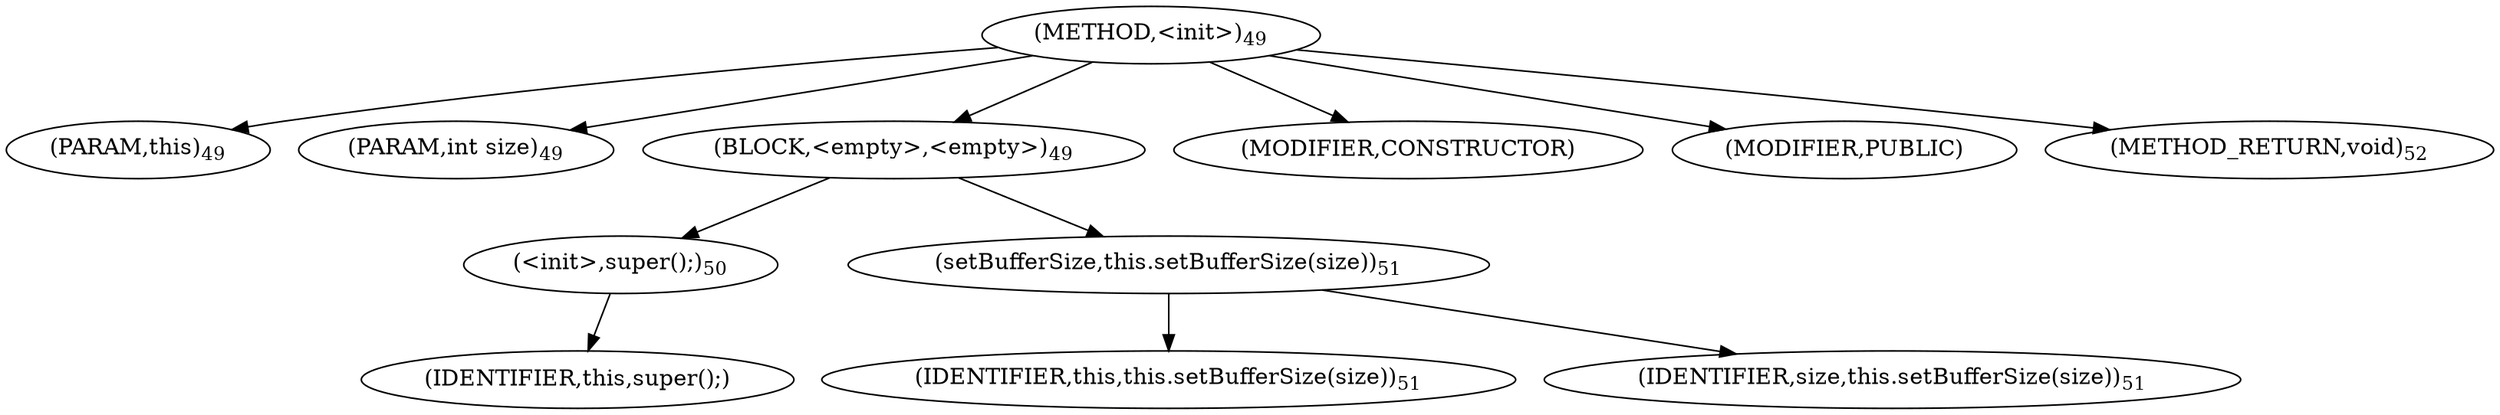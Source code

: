 digraph "&lt;init&gt;" {  
"54" [label = <(METHOD,&lt;init&gt;)<SUB>49</SUB>> ]
"6" [label = <(PARAM,this)<SUB>49</SUB>> ]
"55" [label = <(PARAM,int size)<SUB>49</SUB>> ]
"56" [label = <(BLOCK,&lt;empty&gt;,&lt;empty&gt;)<SUB>49</SUB>> ]
"57" [label = <(&lt;init&gt;,super();)<SUB>50</SUB>> ]
"5" [label = <(IDENTIFIER,this,super();)> ]
"58" [label = <(setBufferSize,this.setBufferSize(size))<SUB>51</SUB>> ]
"7" [label = <(IDENTIFIER,this,this.setBufferSize(size))<SUB>51</SUB>> ]
"59" [label = <(IDENTIFIER,size,this.setBufferSize(size))<SUB>51</SUB>> ]
"60" [label = <(MODIFIER,CONSTRUCTOR)> ]
"61" [label = <(MODIFIER,PUBLIC)> ]
"62" [label = <(METHOD_RETURN,void)<SUB>52</SUB>> ]
  "54" -> "6" 
  "54" -> "55" 
  "54" -> "56" 
  "54" -> "60" 
  "54" -> "61" 
  "54" -> "62" 
  "56" -> "57" 
  "56" -> "58" 
  "57" -> "5" 
  "58" -> "7" 
  "58" -> "59" 
}
